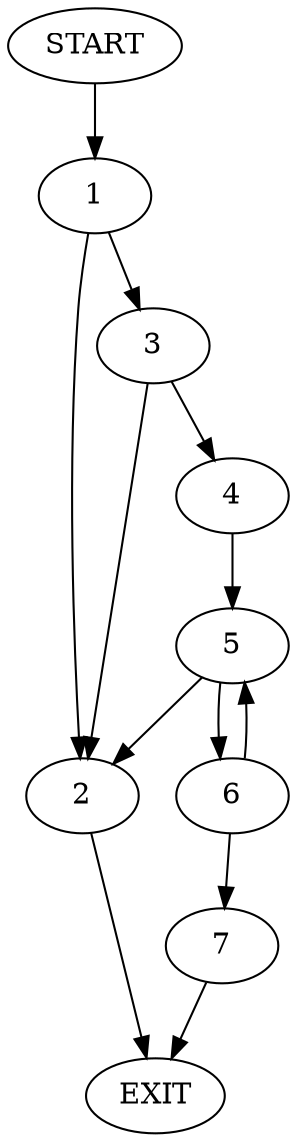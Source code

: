 digraph {
0 [label="START"]
8 [label="EXIT"]
0 -> 1
1 -> 2
1 -> 3
2 -> 8
3 -> 4
3 -> 2
4 -> 5
5 -> 6
5 -> 2
6 -> 5
6 -> 7
7 -> 8
}
